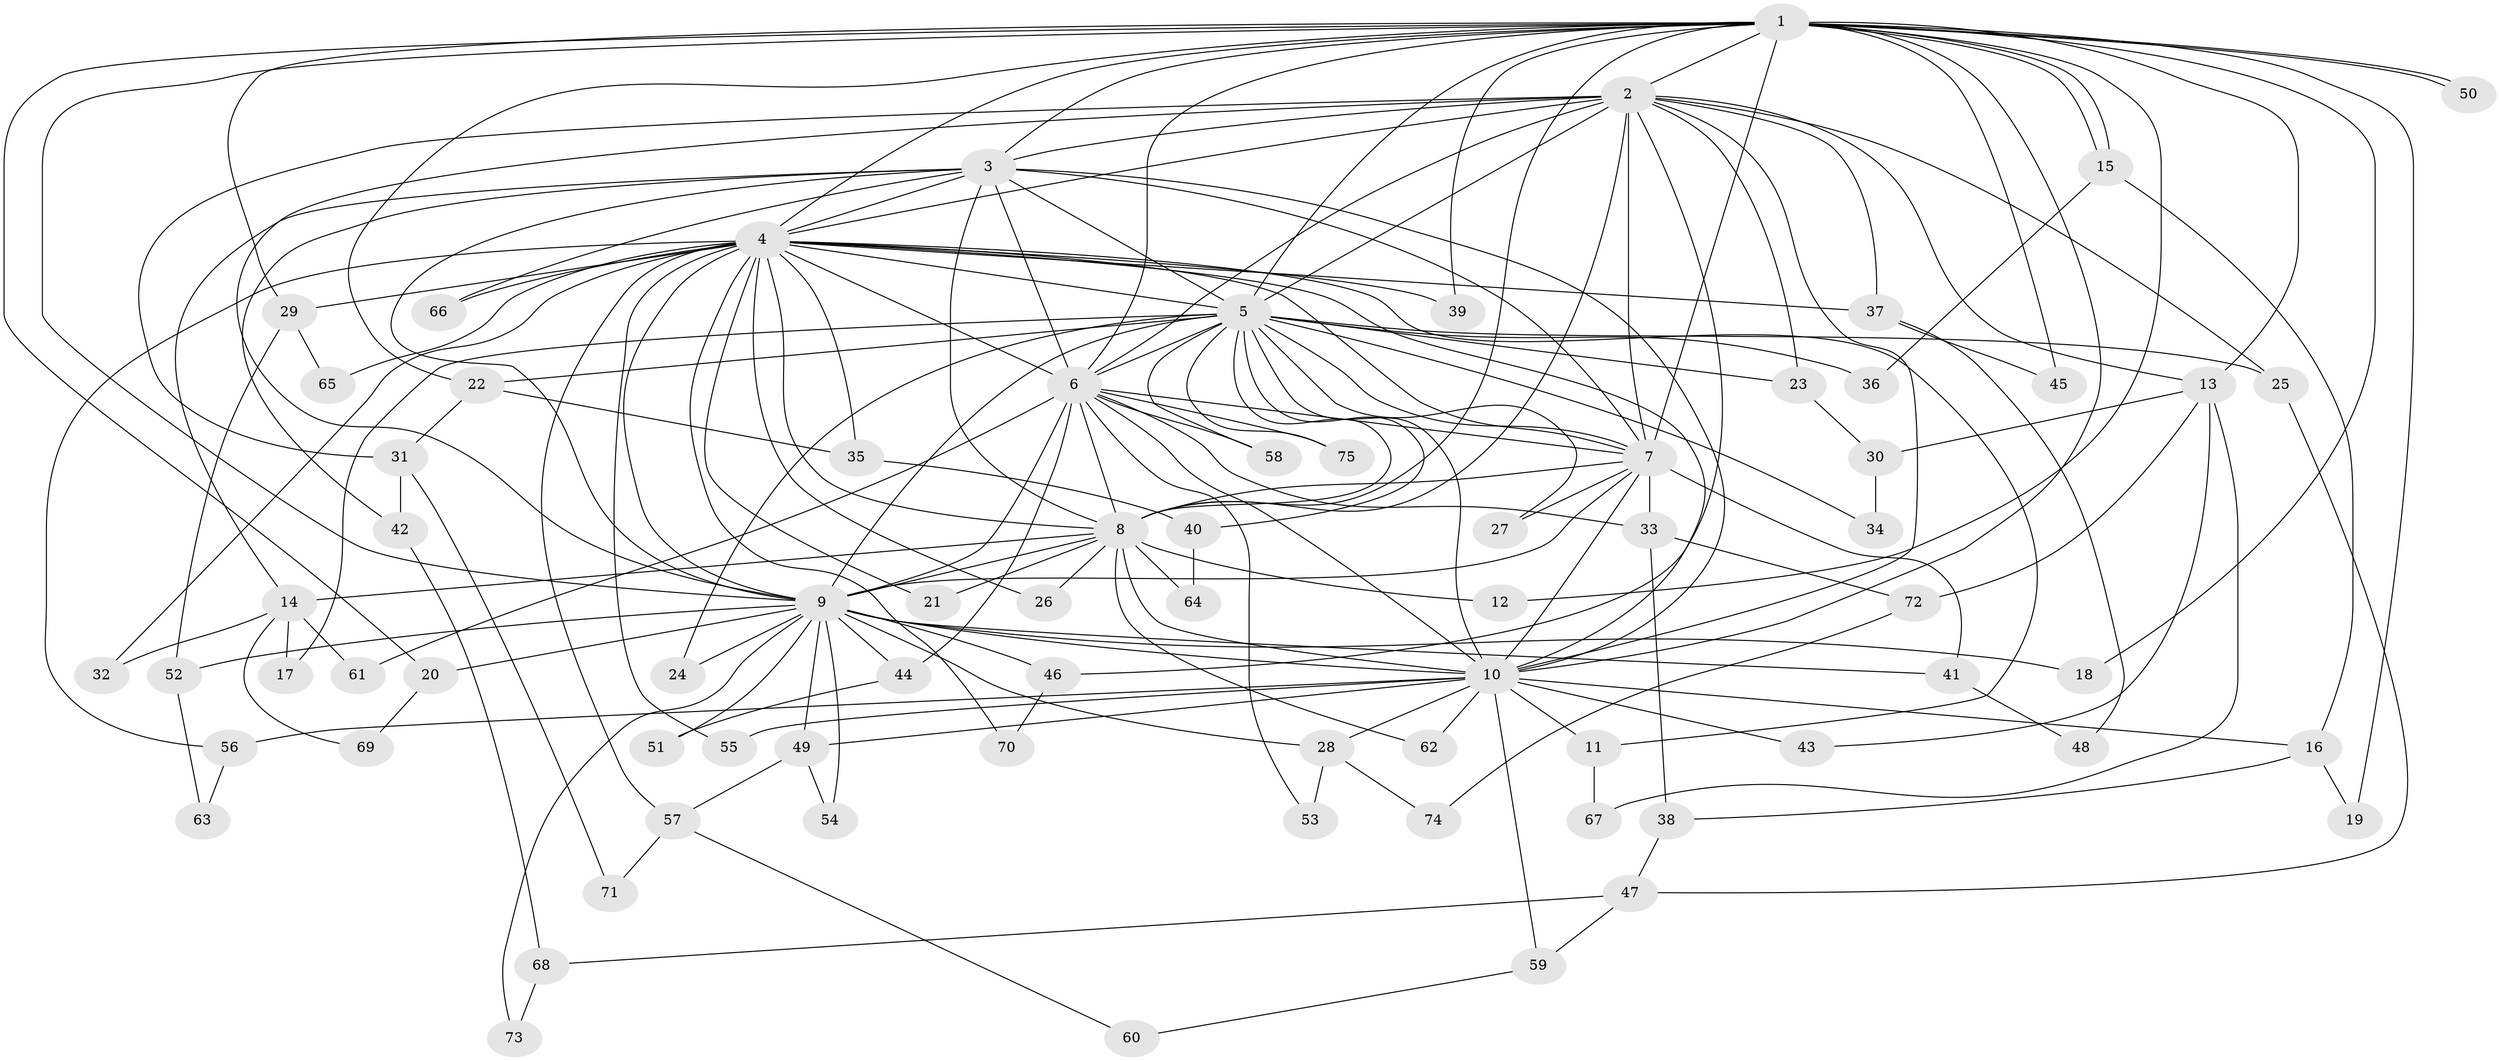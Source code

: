 // Generated by graph-tools (version 1.1) at 2025/43/03/09/25 04:43:33]
// undirected, 75 vertices, 175 edges
graph export_dot {
graph [start="1"]
  node [color=gray90,style=filled];
  1;
  2;
  3;
  4;
  5;
  6;
  7;
  8;
  9;
  10;
  11;
  12;
  13;
  14;
  15;
  16;
  17;
  18;
  19;
  20;
  21;
  22;
  23;
  24;
  25;
  26;
  27;
  28;
  29;
  30;
  31;
  32;
  33;
  34;
  35;
  36;
  37;
  38;
  39;
  40;
  41;
  42;
  43;
  44;
  45;
  46;
  47;
  48;
  49;
  50;
  51;
  52;
  53;
  54;
  55;
  56;
  57;
  58;
  59;
  60;
  61;
  62;
  63;
  64;
  65;
  66;
  67;
  68;
  69;
  70;
  71;
  72;
  73;
  74;
  75;
  1 -- 2;
  1 -- 3;
  1 -- 4;
  1 -- 5;
  1 -- 6;
  1 -- 7;
  1 -- 8;
  1 -- 9;
  1 -- 10;
  1 -- 12;
  1 -- 13;
  1 -- 15;
  1 -- 15;
  1 -- 18;
  1 -- 19;
  1 -- 20;
  1 -- 22;
  1 -- 29;
  1 -- 39;
  1 -- 45;
  1 -- 50;
  1 -- 50;
  2 -- 3;
  2 -- 4;
  2 -- 5;
  2 -- 6;
  2 -- 7;
  2 -- 8;
  2 -- 9;
  2 -- 10;
  2 -- 13;
  2 -- 23;
  2 -- 25;
  2 -- 31;
  2 -- 37;
  2 -- 46;
  3 -- 4;
  3 -- 5;
  3 -- 6;
  3 -- 7;
  3 -- 8;
  3 -- 9;
  3 -- 10;
  3 -- 14;
  3 -- 42;
  3 -- 66;
  4 -- 5;
  4 -- 6;
  4 -- 7;
  4 -- 8;
  4 -- 9;
  4 -- 10;
  4 -- 11;
  4 -- 21;
  4 -- 26;
  4 -- 29;
  4 -- 32;
  4 -- 35;
  4 -- 37;
  4 -- 39;
  4 -- 55;
  4 -- 56;
  4 -- 57;
  4 -- 65;
  4 -- 66;
  4 -- 70;
  5 -- 6;
  5 -- 7;
  5 -- 8;
  5 -- 9;
  5 -- 10;
  5 -- 17;
  5 -- 22;
  5 -- 23;
  5 -- 24;
  5 -- 25;
  5 -- 27;
  5 -- 34;
  5 -- 36;
  5 -- 40;
  5 -- 58;
  5 -- 75;
  6 -- 7;
  6 -- 8;
  6 -- 9;
  6 -- 10;
  6 -- 33;
  6 -- 44;
  6 -- 53;
  6 -- 58;
  6 -- 61;
  6 -- 75;
  7 -- 8;
  7 -- 9;
  7 -- 10;
  7 -- 27;
  7 -- 33;
  7 -- 41;
  8 -- 9;
  8 -- 10;
  8 -- 12;
  8 -- 14;
  8 -- 21;
  8 -- 26;
  8 -- 62;
  8 -- 64;
  9 -- 10;
  9 -- 18;
  9 -- 20;
  9 -- 24;
  9 -- 28;
  9 -- 41;
  9 -- 44;
  9 -- 46;
  9 -- 49;
  9 -- 51;
  9 -- 52;
  9 -- 54;
  9 -- 73;
  10 -- 11;
  10 -- 16;
  10 -- 28;
  10 -- 43;
  10 -- 49;
  10 -- 55;
  10 -- 56;
  10 -- 59;
  10 -- 62;
  11 -- 67;
  13 -- 30;
  13 -- 43;
  13 -- 67;
  13 -- 72;
  14 -- 17;
  14 -- 32;
  14 -- 61;
  14 -- 69;
  15 -- 16;
  15 -- 36;
  16 -- 19;
  16 -- 38;
  20 -- 69;
  22 -- 31;
  22 -- 35;
  23 -- 30;
  25 -- 47;
  28 -- 53;
  28 -- 74;
  29 -- 52;
  29 -- 65;
  30 -- 34;
  31 -- 42;
  31 -- 71;
  33 -- 38;
  33 -- 72;
  35 -- 40;
  37 -- 45;
  37 -- 48;
  38 -- 47;
  40 -- 64;
  41 -- 48;
  42 -- 68;
  44 -- 51;
  46 -- 70;
  47 -- 59;
  47 -- 68;
  49 -- 54;
  49 -- 57;
  52 -- 63;
  56 -- 63;
  57 -- 60;
  57 -- 71;
  59 -- 60;
  68 -- 73;
  72 -- 74;
}
